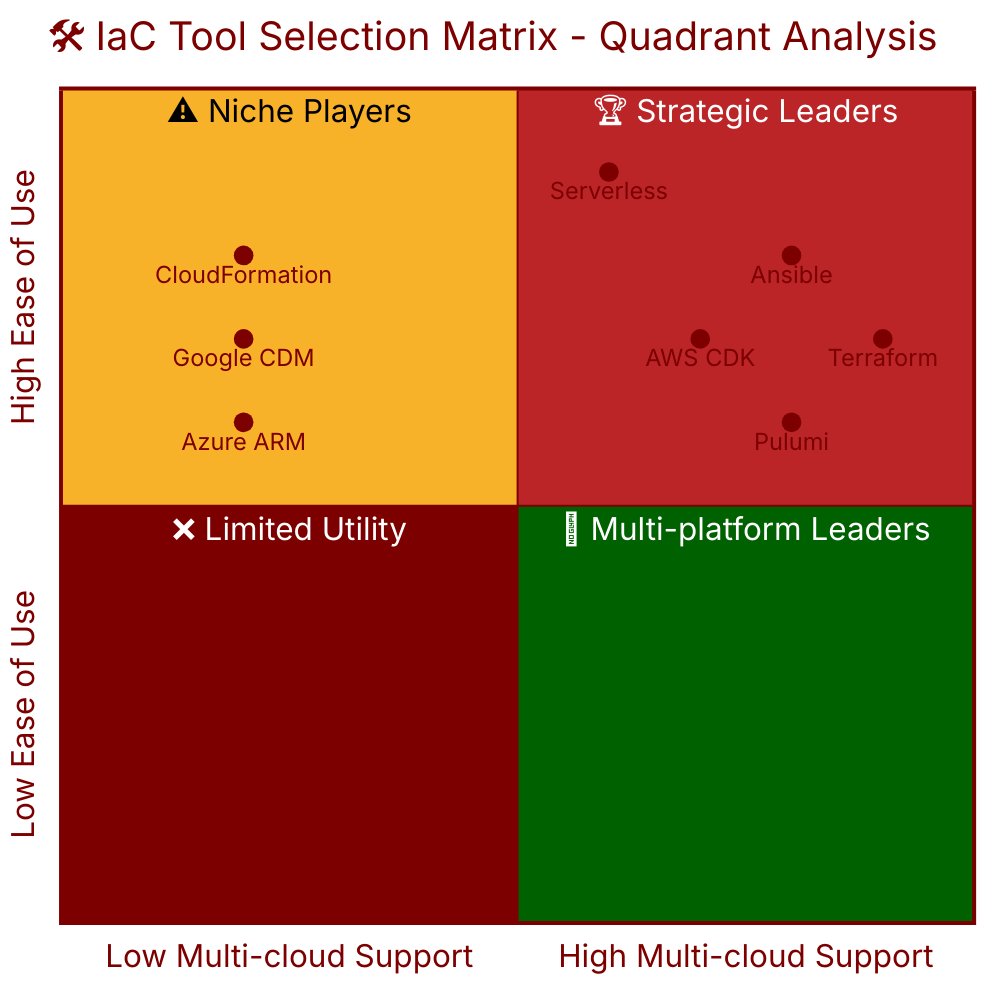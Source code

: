 ---
config:
  theme: 'base'
  themeVariables:
    primaryColor: '#BB2528'
    primaryTextColor: '#fff'
    primaryBorderColor: '#7C0000'
    lineColor: '#F8B229'
    secondaryColor: '#006100'
    tertiaryColor: '#fff'
---
%%{init: {"theme": "base", "themeVariables": {"quadrant1Fill": "#BB2528", "quadrant2Fill": "#F8B229", "quadrant3Fill": "#7C0000", "quadrant4Fill": "#006100", "quadrant1TextFill": "#ffffff", "quadrant2TextFill": "#000000", "quadrant3TextFill": "#ffffff", "quadrant4TextFill": "#ffffff", "primaryColor": "#BB2528", "primaryTextColor": "#7C0000", "fontFamily": "Inter"}}}%%
quadrantChart
    title 🛠️ IaC Tool Selection Matrix - Quadrant Analysis
    x-axis Low Multi-cloud Support --> High Multi-cloud Support
    y-axis Low Ease of Use --> High Ease of Use
    quadrant-1 🏆 Strategic Leaders
    quadrant-2 ⚠️ Niche Players  
    quadrant-3 ❌ Limited Utility
    quadrant-4 🌟 Multi-platform Leaders
    
    Terraform: [0.9, 0.7]
    CloudFormation: [0.2, 0.8]
    Azure ARM: [0.2, 0.6]
    Google CDM: [0.2, 0.7]
    Ansible: [0.8, 0.8]
    Pulumi: [0.8, 0.6]
    AWS CDK: [0.7, 0.7]
    Serverless: [0.6, 0.9]